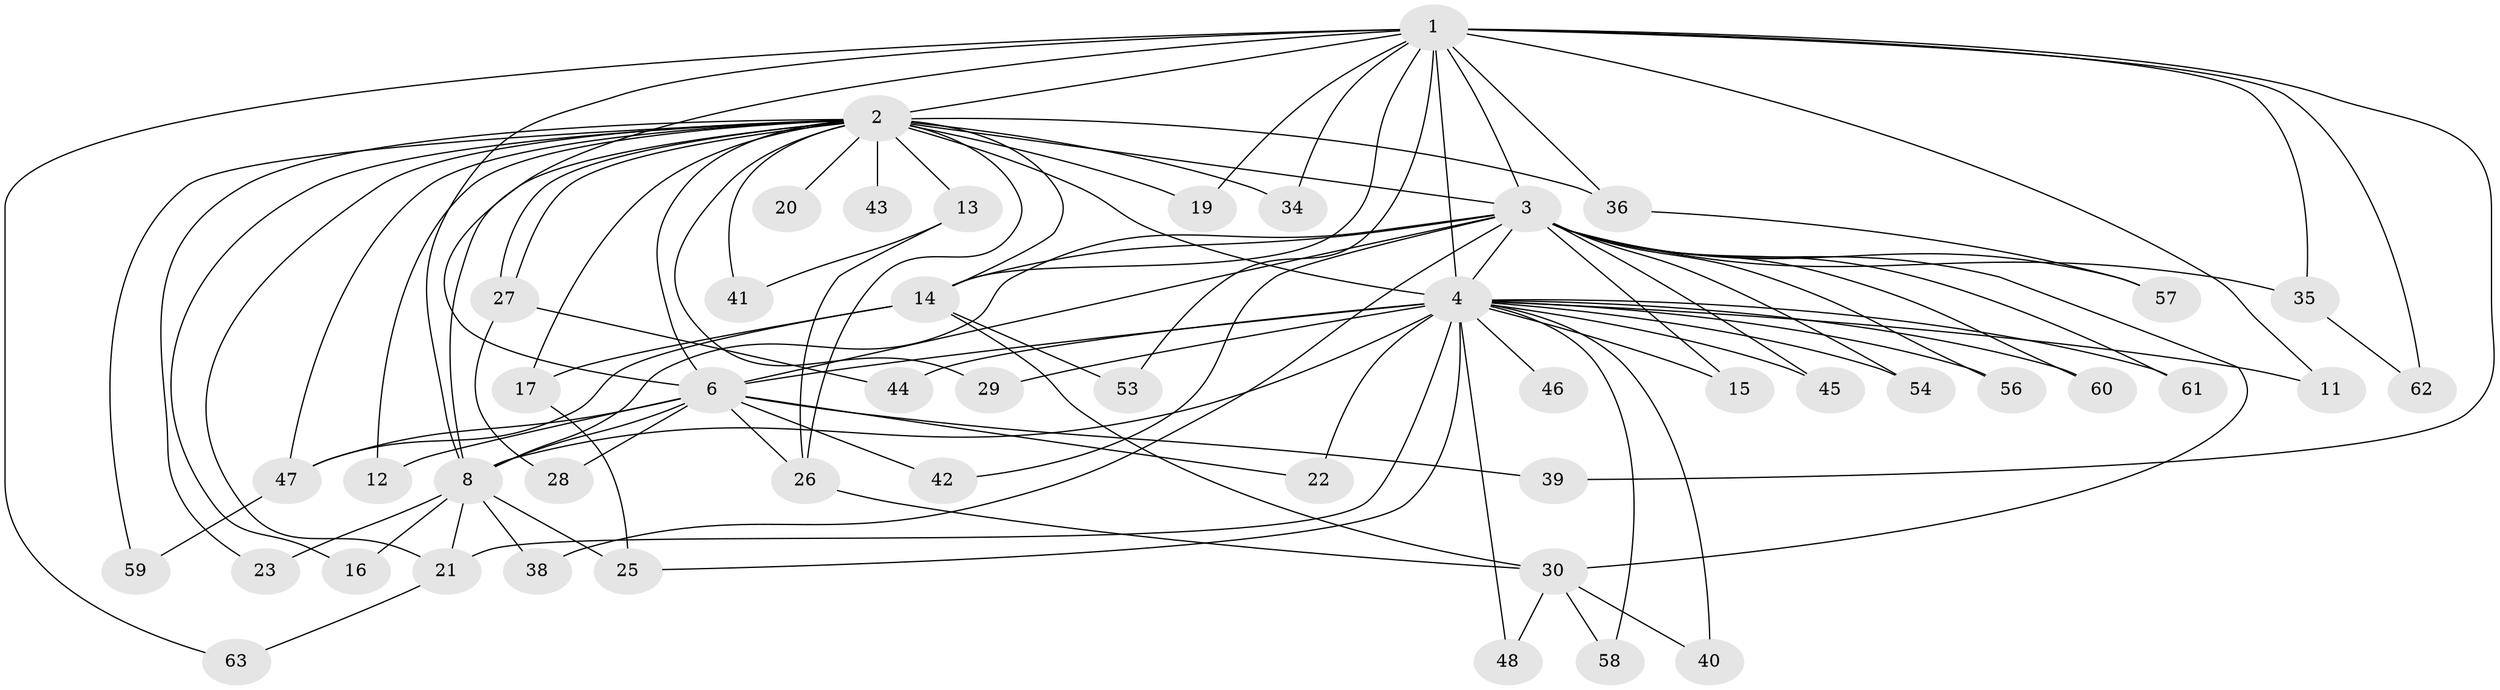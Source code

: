 // Generated by graph-tools (version 1.1) at 2025/23/03/03/25 07:23:37]
// undirected, 48 vertices, 101 edges
graph export_dot {
graph [start="1"]
  node [color=gray90,style=filled];
  1 [super="+5"];
  2 [super="+10"];
  3 [super="+9"];
  4 [super="+7"];
  6 [super="+51"];
  8 [super="+49"];
  11;
  12;
  13 [super="+52"];
  14 [super="+18"];
  15;
  16;
  17;
  19;
  20;
  21 [super="+37"];
  22;
  23 [super="+24"];
  25 [super="+31"];
  26 [super="+55"];
  27;
  28;
  29 [super="+33"];
  30 [super="+32"];
  34;
  35;
  36;
  38;
  39;
  40;
  41;
  42;
  43;
  44;
  45;
  46;
  47 [super="+50"];
  48;
  53;
  54;
  56;
  57;
  58;
  59;
  60;
  61;
  62;
  63;
  1 -- 2 [weight=4];
  1 -- 3 [weight=4];
  1 -- 4 [weight=4];
  1 -- 6 [weight=2];
  1 -- 8 [weight=2];
  1 -- 35;
  1 -- 36;
  1 -- 53;
  1 -- 62;
  1 -- 34;
  1 -- 39;
  1 -- 11;
  1 -- 14;
  1 -- 19;
  1 -- 63;
  2 -- 3 [weight=4];
  2 -- 4 [weight=4];
  2 -- 6 [weight=2];
  2 -- 8 [weight=2];
  2 -- 20 [weight=2];
  2 -- 27;
  2 -- 27;
  2 -- 29 [weight=2];
  2 -- 12;
  2 -- 13;
  2 -- 14;
  2 -- 16;
  2 -- 17;
  2 -- 19;
  2 -- 23;
  2 -- 26;
  2 -- 34;
  2 -- 36;
  2 -- 41;
  2 -- 43;
  2 -- 47;
  2 -- 59;
  2 -- 21;
  3 -- 4 [weight=4];
  3 -- 6 [weight=2];
  3 -- 8 [weight=2];
  3 -- 30;
  3 -- 38;
  3 -- 45;
  3 -- 54;
  3 -- 61;
  3 -- 35;
  3 -- 42;
  3 -- 14;
  3 -- 15;
  3 -- 56;
  3 -- 57;
  3 -- 60;
  4 -- 6 [weight=2];
  4 -- 8 [weight=2];
  4 -- 15;
  4 -- 40;
  4 -- 44;
  4 -- 45;
  4 -- 48;
  4 -- 54;
  4 -- 58;
  4 -- 11;
  4 -- 21;
  4 -- 22;
  4 -- 25;
  4 -- 46;
  4 -- 56;
  4 -- 60;
  4 -- 61;
  4 -- 29;
  6 -- 8;
  6 -- 12;
  6 -- 22;
  6 -- 28;
  6 -- 39;
  6 -- 42;
  6 -- 26;
  6 -- 47;
  8 -- 16;
  8 -- 21;
  8 -- 23 [weight=2];
  8 -- 25 [weight=2];
  8 -- 38;
  13 -- 41;
  13 -- 26;
  14 -- 17;
  14 -- 53;
  14 -- 47;
  14 -- 30;
  17 -- 25;
  21 -- 63;
  26 -- 30;
  27 -- 28;
  27 -- 44;
  30 -- 40;
  30 -- 48;
  30 -- 58;
  35 -- 62;
  36 -- 57;
  47 -- 59;
}
